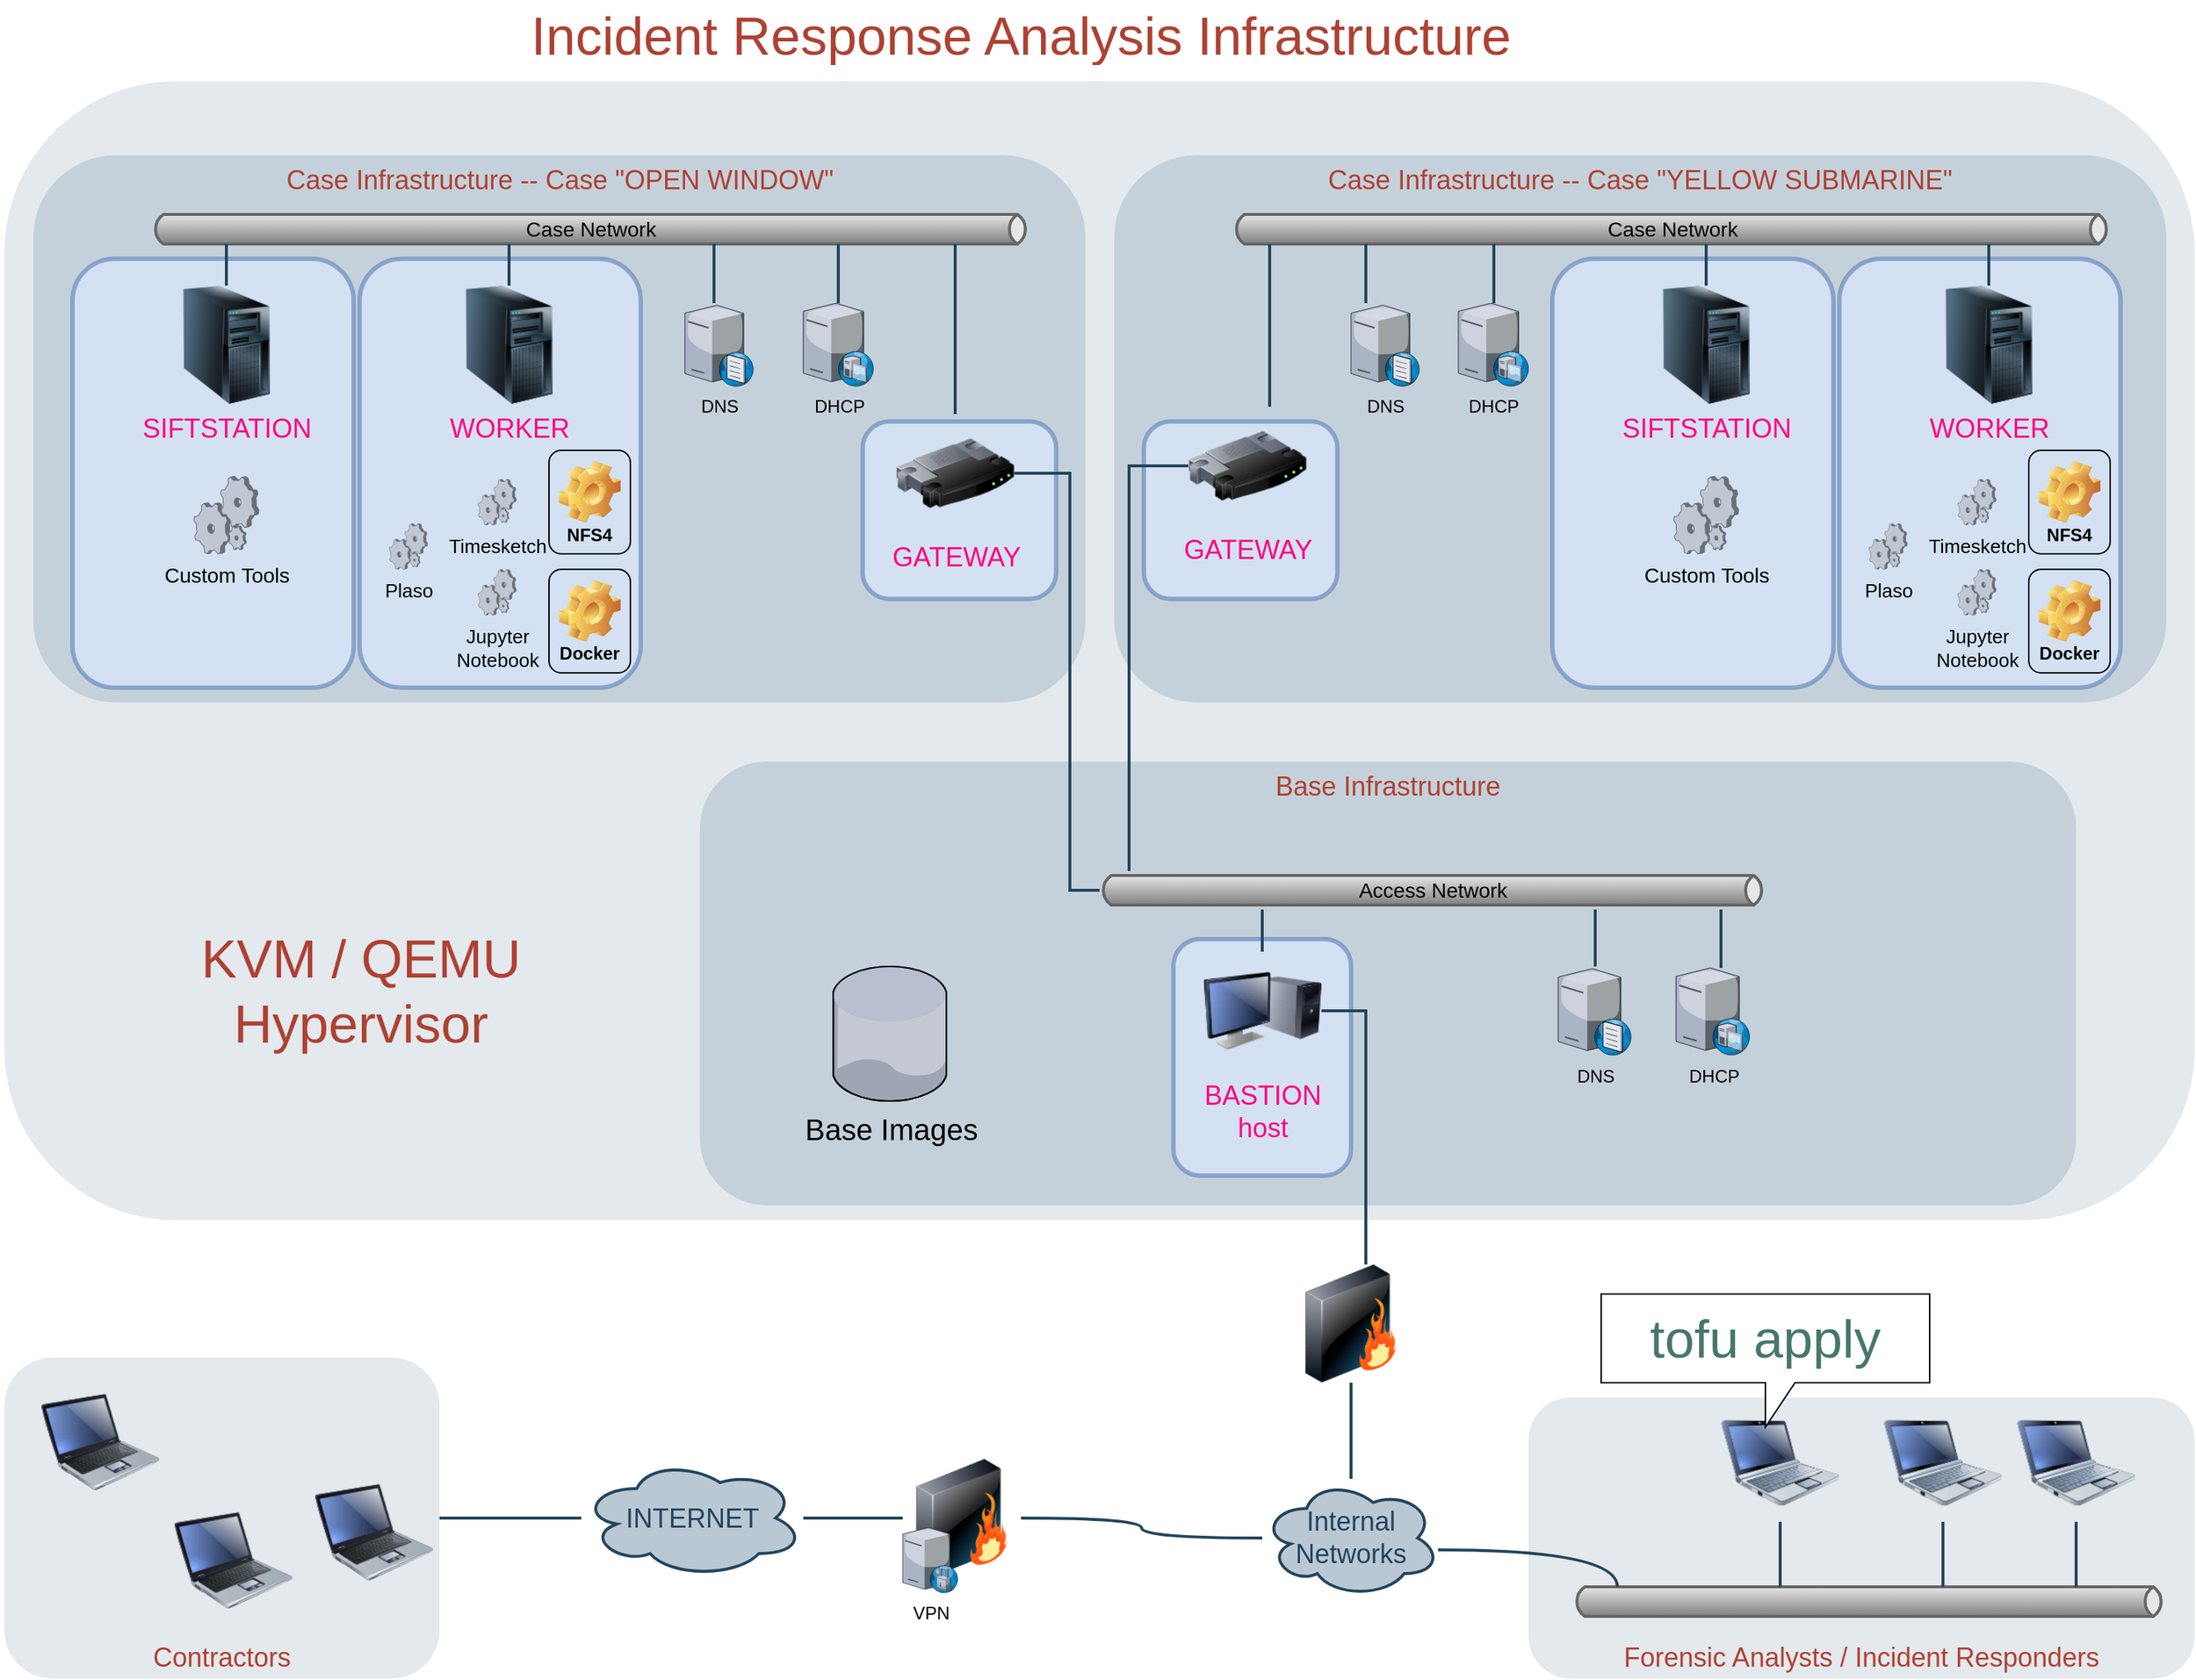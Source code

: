 <mxfile version="26.0.16">
  <diagram id="a45cf8ec-cd66-6f27-3ac3-be6e809c9e4a" name="Page-1">
    <mxGraphModel dx="1770" dy="1260" grid="1" gridSize="10" guides="1" tooltips="1" connect="1" arrows="1" fold="1" page="1" pageScale="1" pageWidth="827" pageHeight="1169" background="none" math="0" shadow="0">
      <root>
        <mxCell id="0" />
        <mxCell id="1" parent="0" />
        <mxCell id="3" value="" style="rounded=1;whiteSpace=wrap;html=1;shadow=0;strokeColor=none;fillColor=#BAC8D3;gradientColor=none;fontSize=18;fontColor=#F08705;opacity=40;fontStyle=0;strokeWidth=3;" parent="1" vertex="1">
          <mxGeometry x="140" y="70" width="1480" height="770" as="geometry" />
        </mxCell>
        <mxCell id="dxTjXZNteF9Sgg0pbTyW-182" value="&lt;span style=&quot;line-height: 17.182px&quot;&gt;Base Infrastructure&lt;/span&gt;" style="rounded=1;whiteSpace=wrap;html=1;shadow=0;strokeColor=none;fillColor=#BAC8D3;gradientColor=none;fontSize=18;fontColor=#AE4132;verticalAlign=top;opacity=70;fontStyle=0;strokeWidth=3;" vertex="1" parent="1">
          <mxGeometry x="610" y="530" width="930" height="300" as="geometry" />
        </mxCell>
        <mxCell id="9" value="&lt;span style=&quot;line-height: 17.182px&quot;&gt;Case Infrastructure -- Case &quot;YELLOW SUBMARINE&quot;&lt;/span&gt;" style="rounded=1;whiteSpace=wrap;html=1;shadow=0;strokeColor=none;fillColor=#BAC8D3;gradientColor=none;fontSize=18;fontColor=#AE4132;verticalAlign=top;opacity=70;fontStyle=0;strokeWidth=3;" parent="1" vertex="1">
          <mxGeometry x="890" y="120" width="711" height="370" as="geometry" />
        </mxCell>
        <mxCell id="12" value="Forensic Analysts / Incident Responders" style="rounded=1;whiteSpace=wrap;html=1;shadow=0;strokeColor=none;fillColor=#BAC8D3;gradientColor=none;fontSize=18;fontColor=#AE4132;verticalAlign=bottom;fontStyle=0;opacity=40;strokeWidth=3;" parent="1" vertex="1">
          <mxGeometry x="1170" y="960" width="450" height="190" as="geometry" />
        </mxCell>
        <mxCell id="13" value="Contractors" style="rounded=1;whiteSpace=wrap;html=1;shadow=0;strokeColor=none;fillColor=#BAC8D3;gradientColor=none;fontSize=18;fontColor=#AE4132;verticalAlign=bottom;fontStyle=0;opacity=40;strokeWidth=3;" parent="1" vertex="1">
          <mxGeometry x="140" y="933" width="294" height="217" as="geometry" />
        </mxCell>
        <mxCell id="19" value="Internal&lt;br&gt;Networks" style="ellipse;shape=cloud;whiteSpace=wrap;html=1;shadow=0;strokeColor=#23445D;fillColor=#BAC8D3;gradientColor=none;fontSize=18;fontColor=#23445D;gradientDirection=north;fontStyle=0;strokeWidth=2;" parent="1" vertex="1">
          <mxGeometry x="990" y="1015" width="120" height="80" as="geometry" />
        </mxCell>
        <mxCell id="47" value="Case Network" style="strokeWidth=2;strokeColor=#666666;dashed=0;align=center;html=1;fontSize=14;shape=mxgraph.eip.messageChannel;shadow=0;fillColor=#FFFFFF;gradientColor=none;fontColor=#000000;fontStyle=0" parent="1" vertex="1">
          <mxGeometry x="970" y="160" width="593" height="20" as="geometry" />
        </mxCell>
        <mxCell id="48" value="&lt;font&gt;Access Network&lt;/font&gt;" style="strokeWidth=2;strokeColor=#666666;dashed=0;align=center;html=1;fontSize=14;shape=mxgraph.eip.messageChannel;shadow=0;fillColor=#FFFFFF;gradientColor=none;fontColor=#000000;fontStyle=0" parent="1" vertex="1">
          <mxGeometry x="880" y="604" width="450" height="26" as="geometry" />
        </mxCell>
        <mxCell id="67" value="" style="image;html=1;image=img/lib/clip_art/computers/Netbook_128x128.png;shadow=0;strokeColor=#000000;fillColor=#FFFFFF;gradientColor=none;fontSize=18;fontColor=#F08705;fontStyle=0" parent="1" vertex="1">
          <mxGeometry x="1500" y="964" width="80" height="80" as="geometry" />
        </mxCell>
        <mxCell id="68" value="" style="image;html=1;image=img/lib/clip_art/computers/Netbook_128x128.png;shadow=0;strokeColor=#000000;fillColor=#FFFFFF;gradientColor=none;fontSize=18;fontColor=#F08705;fontStyle=0" parent="1" vertex="1">
          <mxGeometry x="1410" y="964" width="80" height="80" as="geometry" />
        </mxCell>
        <mxCell id="69" value="" style="image;html=1;image=img/lib/clip_art/computers/Netbook_128x128.png;shadow=0;strokeColor=#000000;fillColor=#FFFFFF;gradientColor=none;fontSize=18;fontColor=#F08705;fontStyle=0" parent="1" vertex="1">
          <mxGeometry x="1300" y="964" width="80" height="80" as="geometry" />
        </mxCell>
        <mxCell id="70" value="" style="strokeWidth=2;strokeColor=#666666;dashed=0;align=center;html=1;fontSize=8;shape=mxgraph.eip.messageChannel;shadow=0;fillColor=#FFFFFF;gradientColor=none;fontColor=#F08705;fontStyle=0" parent="1" vertex="1">
          <mxGeometry x="1200" y="1088" width="400" height="20" as="geometry" />
        </mxCell>
        <mxCell id="82" value="" style="image;html=1;image=img/lib/clip_art/networking/Firewall_128x128.png;shadow=0;strokeColor=#000000;fillColor=#FFFFFF;gradientColor=none;fontSize=18;fontColor=#F08705;fontStyle=0" parent="1" vertex="1">
          <mxGeometry x="1010" y="870" width="80" height="80" as="geometry" />
        </mxCell>
        <mxCell id="104" value="" style="edgeStyle=elbowEdgeStyle;strokeWidth=2;rounded=0;endArrow=none;startArrow=none;startSize=10;endSize=10;dashed=0;html=1;strokeColor=#23445D;fontSize=18;fontColor=#F08705;startFill=0;endFill=0;fontStyle=0" parent="1" source="84" target="47" edge="1">
          <mxGeometry relative="1" as="geometry">
            <mxPoint x="1191" y="310.5" as="sourcePoint" />
            <mxPoint x="1016" y="595.5" as="targetPoint" />
          </mxGeometry>
        </mxCell>
        <mxCell id="110" style="edgeStyle=none;rounded=0;html=1;startArrow=none;startFill=0;endArrow=none;endFill=0;fontSize=18;fontColor=#F08705;strokeColor=#23445D;strokeWidth=2;fontStyle=0" parent="1" source="82" target="19" edge="1">
          <mxGeometry relative="1" as="geometry" />
        </mxCell>
        <mxCell id="111" value="" style="image;html=1;image=img/lib/clip_art/computers/Laptop_128x128.png;shadow=0;strokeColor=#000000;fillColor=#FFFFFF;gradientColor=none;fontSize=18;fontColor=#F08705;fontStyle=0" parent="1" vertex="1">
          <mxGeometry x="165" y="950" width="80" height="80" as="geometry" />
        </mxCell>
        <mxCell id="113" value="" style="image;html=1;image=img/lib/clip_art/computers/Laptop_128x128.png;shadow=0;strokeColor=#000000;fillColor=#FFFFFF;gradientColor=none;fontSize=18;fontColor=#F08705;fontStyle=0" parent="1" vertex="1">
          <mxGeometry x="255" y="1030" width="80" height="80" as="geometry" />
        </mxCell>
        <mxCell id="114" value="" style="image;html=1;image=img/lib/clip_art/computers/Laptop_128x128.png;shadow=0;strokeColor=#000000;fillColor=#FFFFFF;gradientColor=none;fontSize=18;fontColor=#F08705;fontStyle=0" parent="1" vertex="1">
          <mxGeometry x="350" y="1011" width="80" height="80" as="geometry" />
        </mxCell>
        <mxCell id="134" value="" style="edgeStyle=elbowEdgeStyle;strokeWidth=2;rounded=0;endArrow=none;startArrow=none;startSize=10;endSize=10;dashed=0;html=1;strokeColor=#23445D;fontSize=18;fontColor=#F08705;startFill=0;endFill=0;fontStyle=0" parent="1" source="67" target="70" edge="1">
          <mxGeometry relative="1" as="geometry">
            <mxPoint x="975.476" y="655" as="sourcePoint" />
            <mxPoint x="975.476" y="684.762" as="targetPoint" />
          </mxGeometry>
        </mxCell>
        <mxCell id="135" value="" style="edgeStyle=elbowEdgeStyle;strokeWidth=2;rounded=0;endArrow=none;startArrow=none;startSize=10;endSize=10;dashed=0;html=1;strokeColor=#23445D;fontSize=18;fontColor=#F08705;startFill=0;endFill=0;fontStyle=0" parent="1" source="68" target="70" edge="1">
          <mxGeometry relative="1" as="geometry">
            <mxPoint x="1159.587" y="1053.967" as="sourcePoint" />
            <mxPoint x="1159.587" y="1097.769" as="targetPoint" />
          </mxGeometry>
        </mxCell>
        <mxCell id="136" value="" style="edgeStyle=elbowEdgeStyle;strokeWidth=2;rounded=0;endArrow=none;startArrow=none;startSize=10;endSize=10;dashed=0;html=1;strokeColor=#23445D;fontSize=18;fontColor=#F08705;startFill=0;endFill=0;fontStyle=0" parent="1" source="69" target="70" edge="1">
          <mxGeometry relative="1" as="geometry">
            <mxPoint x="1169.587" y="1063.967" as="sourcePoint" />
            <mxPoint x="1169.587" y="1107.769" as="targetPoint" />
          </mxGeometry>
        </mxCell>
        <mxCell id="167" value="KVM / QEMU&lt;br&gt;Hypervisor" style="text;html=1;strokeColor=none;fillColor=none;align=center;verticalAlign=middle;whiteSpace=wrap;overflow=hidden;shadow=0;fontSize=36;fontColor=#AE4132;fontStyle=0" parent="1" vertex="1">
          <mxGeometry x="186" y="630" width="390" height="110" as="geometry" />
        </mxCell>
        <mxCell id="168" value="Incident Response Analysis Infrastructure" style="text;html=1;strokeColor=none;fillColor=none;align=center;verticalAlign=middle;whiteSpace=wrap;overflow=hidden;shadow=0;fontSize=36;fontColor=#AE4132;fontStyle=0" parent="1" vertex="1">
          <mxGeometry x="137" y="15" width="1380" height="45" as="geometry" />
        </mxCell>
        <mxCell id="dxTjXZNteF9Sgg0pbTyW-174" style="edgeStyle=orthogonalEdgeStyle;rounded=0;html=1;startArrow=none;startFill=0;endArrow=none;endFill=0;fontSize=18;fontColor=#F08705;strokeColor=#23445D;strokeWidth=2;curved=1;fontStyle=0;entryX=0;entryY=0;entryDx=30;entryDy=0;entryPerimeter=0;" edge="1" parent="1" source="19" target="70">
          <mxGeometry relative="1" as="geometry">
            <Array as="points">
              <mxPoint x="1230" y="1063" />
            </Array>
            <mxPoint x="1020" y="1048.5" as="sourcePoint" />
            <mxPoint x="1180" y="1047.5" as="targetPoint" />
          </mxGeometry>
        </mxCell>
        <mxCell id="dxTjXZNteF9Sgg0pbTyW-175" value="DNS" style="verticalLabelPosition=bottom;sketch=0;aspect=fixed;html=1;verticalAlign=top;strokeColor=none;align=center;outlineConnect=0;shape=mxgraph.citrix.dns_server;" vertex="1" parent="1">
          <mxGeometry x="1190" y="668.5" width="49.62" height="60" as="geometry" />
        </mxCell>
        <mxCell id="dxTjXZNteF9Sgg0pbTyW-176" value="DHCP" style="verticalLabelPosition=bottom;sketch=0;aspect=fixed;html=1;verticalAlign=top;strokeColor=none;align=center;outlineConnect=0;shape=mxgraph.citrix.dhcp_server;" vertex="1" parent="1">
          <mxGeometry x="1269.62" y="669.5" width="49.82" height="59" as="geometry" />
        </mxCell>
        <mxCell id="dxTjXZNteF9Sgg0pbTyW-179" value="" style="edgeStyle=elbowEdgeStyle;strokeWidth=2;rounded=0;endArrow=none;startArrow=none;startSize=10;endSize=10;dashed=0;html=1;strokeColor=#23445D;fontSize=18;fontColor=#F08705;startFill=0;endFill=0;fontStyle=0;entryX=0;entryY=1;entryDx=420;entryDy=0;entryPerimeter=0;" edge="1" parent="1" source="dxTjXZNteF9Sgg0pbTyW-176" target="48">
          <mxGeometry relative="1" as="geometry">
            <mxPoint x="965" y="640" as="sourcePoint" />
            <mxPoint x="965" y="680" as="targetPoint" />
          </mxGeometry>
        </mxCell>
        <mxCell id="dxTjXZNteF9Sgg0pbTyW-181" value="" style="edgeStyle=elbowEdgeStyle;strokeWidth=2;rounded=0;endArrow=none;startArrow=none;startSize=10;endSize=10;dashed=0;html=1;strokeColor=#23445D;fontSize=18;fontColor=#F08705;startFill=0;endFill=0;fontStyle=0" edge="1" parent="1" source="dxTjXZNteF9Sgg0pbTyW-175" target="48">
          <mxGeometry relative="1" as="geometry">
            <mxPoint x="1101" y="594" as="sourcePoint" />
            <mxPoint x="1101" y="634" as="targetPoint" />
          </mxGeometry>
        </mxCell>
        <mxCell id="dxTjXZNteF9Sgg0pbTyW-187" value="DNS" style="verticalLabelPosition=bottom;sketch=0;aspect=fixed;html=1;verticalAlign=top;strokeColor=none;align=center;outlineConnect=0;shape=mxgraph.citrix.dns_server;" vertex="1" parent="1">
          <mxGeometry x="1050" y="220" width="46.52" height="56.25" as="geometry" />
        </mxCell>
        <mxCell id="dxTjXZNteF9Sgg0pbTyW-188" value="DHCP" style="verticalLabelPosition=bottom;sketch=0;aspect=fixed;html=1;verticalAlign=top;strokeColor=none;align=center;outlineConnect=0;shape=mxgraph.citrix.dhcp_server;" vertex="1" parent="1">
          <mxGeometry x="1122.5" y="220" width="47.5" height="56.25" as="geometry" />
        </mxCell>
        <mxCell id="dxTjXZNteF9Sgg0pbTyW-189" value="" style="edgeStyle=elbowEdgeStyle;strokeWidth=2;rounded=0;endArrow=none;startArrow=none;startSize=10;endSize=10;dashed=0;html=1;strokeColor=#23445D;fontSize=18;fontColor=#F08705;startFill=0;endFill=0;fontStyle=0;entryX=0;entryY=1;entryDx=90;entryDy=0;entryPerimeter=0;" edge="1" parent="1" source="dxTjXZNteF9Sgg0pbTyW-187" target="47">
          <mxGeometry relative="1" as="geometry">
            <mxPoint x="1301" y="230" as="sourcePoint" />
            <mxPoint x="1301" y="190" as="targetPoint" />
          </mxGeometry>
        </mxCell>
        <mxCell id="dxTjXZNteF9Sgg0pbTyW-190" value="" style="edgeStyle=elbowEdgeStyle;strokeWidth=2;rounded=0;endArrow=none;startArrow=none;startSize=10;endSize=10;dashed=0;html=1;strokeColor=#23445D;fontSize=18;fontColor=#F08705;startFill=0;endFill=0;fontStyle=0;" edge="1" parent="1" source="dxTjXZNteF9Sgg0pbTyW-188" target="47">
          <mxGeometry relative="1" as="geometry">
            <mxPoint x="1070" y="230" as="sourcePoint" />
            <mxPoint x="1146" y="180" as="targetPoint" />
          </mxGeometry>
        </mxCell>
        <mxCell id="dxTjXZNteF9Sgg0pbTyW-191" value="Base Images" style="verticalLabelPosition=bottom;sketch=0;aspect=fixed;html=1;verticalAlign=top;strokeColor=none;align=center;outlineConnect=0;shape=mxgraph.citrix.database;fontSize=20;" vertex="1" parent="1">
          <mxGeometry x="700" y="668.5" width="77.35" height="91" as="geometry" />
        </mxCell>
        <mxCell id="dxTjXZNteF9Sgg0pbTyW-205" value="&lt;span style=&quot;line-height: 17.182px&quot;&gt;Case Infrastructure -- Case &quot;OPEN WINDOW&quot;&lt;/span&gt;" style="rounded=1;whiteSpace=wrap;html=1;shadow=0;strokeColor=none;fillColor=#BAC8D3;gradientColor=none;fontSize=18;fontColor=#AE4132;verticalAlign=top;opacity=70;fontStyle=0;strokeWidth=3;" vertex="1" parent="1">
          <mxGeometry x="159.5" y="120" width="711" height="370" as="geometry" />
        </mxCell>
        <mxCell id="dxTjXZNteF9Sgg0pbTyW-208" value="Case Network" style="strokeWidth=2;strokeColor=#666666;dashed=0;align=center;html=1;fontSize=14;shape=mxgraph.eip.messageChannel;shadow=0;fillColor=#FFFFFF;gradientColor=none;fontColor=#000000;fontStyle=0" vertex="1" parent="1">
          <mxGeometry x="239.5" y="160" width="593" height="20" as="geometry" />
        </mxCell>
        <mxCell id="dxTjXZNteF9Sgg0pbTyW-210" value="" style="edgeStyle=elbowEdgeStyle;strokeWidth=2;rounded=0;endArrow=none;startArrow=none;startSize=10;endSize=10;dashed=0;html=1;strokeColor=#23445D;fontSize=18;fontColor=#F08705;startFill=0;endFill=0;fontStyle=0" edge="1" parent="1" source="dxTjXZNteF9Sgg0pbTyW-209" target="dxTjXZNteF9Sgg0pbTyW-208">
          <mxGeometry relative="1" as="geometry">
            <mxPoint x="460.5" y="310.5" as="sourcePoint" />
            <mxPoint x="285.5" y="595.5" as="targetPoint" />
          </mxGeometry>
        </mxCell>
        <mxCell id="dxTjXZNteF9Sgg0pbTyW-215" value="DNS" style="verticalLabelPosition=bottom;sketch=0;aspect=fixed;html=1;verticalAlign=top;strokeColor=none;align=center;outlineConnect=0;shape=mxgraph.citrix.dns_server;" vertex="1" parent="1">
          <mxGeometry x="599.85" y="220" width="46.52" height="56.25" as="geometry" />
        </mxCell>
        <mxCell id="dxTjXZNteF9Sgg0pbTyW-216" value="DHCP" style="verticalLabelPosition=bottom;sketch=0;aspect=fixed;html=1;verticalAlign=top;strokeColor=none;align=center;outlineConnect=0;shape=mxgraph.citrix.dhcp_server;" vertex="1" parent="1">
          <mxGeometry x="679.85" y="220" width="47.5" height="56.25" as="geometry" />
        </mxCell>
        <mxCell id="dxTjXZNteF9Sgg0pbTyW-217" value="" style="edgeStyle=elbowEdgeStyle;strokeWidth=2;rounded=0;endArrow=none;startArrow=none;startSize=10;endSize=10;dashed=0;html=1;strokeColor=#23445D;fontSize=18;fontColor=#F08705;startFill=0;endFill=0;fontStyle=0;entryX=0;entryY=1;entryDx=380;entryDy=0;entryPerimeter=0;" edge="1" parent="1" source="dxTjXZNteF9Sgg0pbTyW-215" target="dxTjXZNteF9Sgg0pbTyW-208">
          <mxGeometry relative="1" as="geometry">
            <mxPoint x="570.5" y="230" as="sourcePoint" />
            <mxPoint x="570.5" y="190" as="targetPoint" />
          </mxGeometry>
        </mxCell>
        <mxCell id="dxTjXZNteF9Sgg0pbTyW-218" value="" style="edgeStyle=elbowEdgeStyle;strokeWidth=2;rounded=0;endArrow=none;startArrow=none;startSize=10;endSize=10;dashed=0;html=1;strokeColor=#23445D;fontSize=18;fontColor=#F08705;startFill=0;endFill=0;fontStyle=0;" edge="1" parent="1" source="dxTjXZNteF9Sgg0pbTyW-216" target="dxTjXZNteF9Sgg0pbTyW-208">
          <mxGeometry relative="1" as="geometry">
            <mxPoint x="339.5" y="230" as="sourcePoint" />
            <mxPoint x="339.5" y="190" as="targetPoint" />
          </mxGeometry>
        </mxCell>
        <mxCell id="dxTjXZNteF9Sgg0pbTyW-226" value="tofu apply" style="shape=callout;whiteSpace=wrap;html=1;perimeter=calloutPerimeter;fontColor=#47766D;fontSize=36;" vertex="1" parent="1">
          <mxGeometry x="1219" y="890" width="222" height="90" as="geometry" />
        </mxCell>
        <mxCell id="dxTjXZNteF9Sgg0pbTyW-230" value="INTERNET" style="ellipse;shape=cloud;whiteSpace=wrap;html=1;shadow=0;strokeColor=#23445D;fillColor=#BAC8D3;gradientColor=none;fontSize=18;fontColor=#23445D;gradientDirection=north;fontStyle=0;strokeWidth=2;" vertex="1" parent="1">
          <mxGeometry x="529.85" y="1001.5" width="150" height="80" as="geometry" />
        </mxCell>
        <mxCell id="dxTjXZNteF9Sgg0pbTyW-233" value="" style="edgeStyle=elbowEdgeStyle;strokeWidth=2;rounded=0;endArrow=none;startArrow=none;startSize=10;endSize=10;dashed=0;html=1;strokeColor=#23445D;fontSize=18;fontColor=#F08705;startFill=0;endFill=0;fontStyle=0;" edge="1" parent="1" source="dxTjXZNteF9Sgg0pbTyW-230" target="13">
          <mxGeometry relative="1" as="geometry">
            <mxPoint x="486" y="1029" as="sourcePoint" />
            <mxPoint x="486" y="1073" as="targetPoint" />
          </mxGeometry>
        </mxCell>
        <mxCell id="dxTjXZNteF9Sgg0pbTyW-234" value="" style="edgeStyle=elbowEdgeStyle;strokeWidth=2;rounded=0;endArrow=none;startArrow=none;startSize=10;endSize=10;dashed=0;html=1;strokeColor=#23445D;fontSize=18;fontColor=#F08705;startFill=0;endFill=0;fontStyle=0;" edge="1" parent="1" source="dxTjXZNteF9Sgg0pbTyW-230" target="dxTjXZNteF9Sgg0pbTyW-229">
          <mxGeometry relative="1" as="geometry">
            <mxPoint x="720" y="1037.5" as="sourcePoint" />
            <mxPoint x="720" y="1081.5" as="targetPoint" />
          </mxGeometry>
        </mxCell>
        <mxCell id="dxTjXZNteF9Sgg0pbTyW-241" value="" style="group" vertex="1" connectable="0" parent="1">
          <mxGeometry x="720" y="295" width="130.75" height="125" as="geometry" />
        </mxCell>
        <mxCell id="dxTjXZNteF9Sgg0pbTyW-238" value="" style="rounded=1;whiteSpace=wrap;html=1;shadow=0;strokeColor=#6c8ebf;fillColor=#dae8fc;fontSize=18;verticalAlign=top;opacity=70;fontStyle=0;strokeWidth=3;" vertex="1" parent="dxTjXZNteF9Sgg0pbTyW-241">
          <mxGeometry y="5" width="130.75" height="120" as="geometry" />
        </mxCell>
        <mxCell id="dxTjXZNteF9Sgg0pbTyW-209" value="GATEWAY" style="image;html=1;image=img/lib/clip_art/networking/Router_128x128.png;shadow=0;strokeColor=#000000;fillColor=#FFFFFF;gradientColor=none;fontSize=18;fontColor=#FF0080;fontStyle=0;labelBackgroundColor=none;" vertex="1" parent="dxTjXZNteF9Sgg0pbTyW-241">
          <mxGeometry x="22.5" width="80" height="80" as="geometry" />
        </mxCell>
        <mxCell id="dxTjXZNteF9Sgg0pbTyW-242" value="" style="group" vertex="1" connectable="0" parent="1">
          <mxGeometry x="910" y="290" width="130.75" height="130" as="geometry" />
        </mxCell>
        <mxCell id="dxTjXZNteF9Sgg0pbTyW-239" value="" style="rounded=1;whiteSpace=wrap;html=1;shadow=0;strokeColor=#6c8ebf;fillColor=#dae8fc;fontSize=18;verticalAlign=top;opacity=70;fontStyle=0;strokeWidth=3;" vertex="1" parent="dxTjXZNteF9Sgg0pbTyW-242">
          <mxGeometry y="10" width="130.75" height="120" as="geometry" />
        </mxCell>
        <mxCell id="84" value="GATEWAY" style="image;html=1;image=img/lib/clip_art/networking/Router_128x128.png;shadow=0;strokeColor=#000000;fillColor=#FFFFFF;gradientColor=none;fontSize=18;fontColor=#FF0080;fontStyle=0;labelBackgroundColor=none;" parent="dxTjXZNteF9Sgg0pbTyW-242" vertex="1">
          <mxGeometry x="30" width="80" height="80" as="geometry" />
        </mxCell>
        <mxCell id="99" value="" style="edgeStyle=elbowEdgeStyle;strokeWidth=2;rounded=0;endArrow=none;startArrow=none;startSize=10;endSize=10;dashed=0;html=1;strokeColor=#23445D;fontSize=18;fontColor=#F08705;startFill=0;endFill=0;fontStyle=0;" parent="1" source="84" target="48" edge="1">
          <mxGeometry relative="1" as="geometry">
            <mxPoint x="928.95" y="339" as="sourcePoint" />
            <mxPoint x="890.0" y="592.032" as="targetPoint" />
            <Array as="points">
              <mxPoint x="900" y="330" />
            </Array>
          </mxGeometry>
        </mxCell>
        <mxCell id="98" value="" style="edgeStyle=elbowEdgeStyle;strokeWidth=2;rounded=0;endArrow=none;startArrow=none;startSize=10;endSize=10;dashed=0;html=1;strokeColor=#23445D;fontSize=18;fontColor=#F08705;startFill=0;endFill=0;fontStyle=0;exitX=1;exitY=0.5;exitDx=0;exitDy=0;" parent="1" source="dxTjXZNteF9Sgg0pbTyW-209" target="48" edge="1">
          <mxGeometry relative="1" as="geometry">
            <mxPoint x="981" y="564" as="sourcePoint" />
            <mxPoint x="721" y="624" as="targetPoint" />
            <Array as="points">
              <mxPoint x="860" y="480" />
            </Array>
          </mxGeometry>
        </mxCell>
        <mxCell id="dxTjXZNteF9Sgg0pbTyW-243" value="" style="group" vertex="1" connectable="0" parent="1">
          <mxGeometry x="380" y="190" width="190" height="290" as="geometry" />
        </mxCell>
        <mxCell id="dxTjXZNteF9Sgg0pbTyW-206" value="" style="rounded=1;whiteSpace=wrap;html=1;shadow=0;strokeColor=#6c8ebf;fillColor=#dae8fc;fontSize=18;verticalAlign=top;opacity=70;fontStyle=0;strokeWidth=3;" vertex="1" parent="dxTjXZNteF9Sgg0pbTyW-243">
          <mxGeometry width="190" height="290" as="geometry" />
        </mxCell>
        <mxCell id="dxTjXZNteF9Sgg0pbTyW-207" value="WORKER" style="image;html=1;image=img/lib/clip_art/computers/Server_Tower_128x128.png;shadow=0;strokeColor=#000000;fillColor=#FFFFFF;gradientColor=none;fontSize=18;fontColor=#FF0080;fontStyle=0;labelBackgroundColor=none;" vertex="1" parent="dxTjXZNteF9Sgg0pbTyW-243">
          <mxGeometry x="61" y="18.13" width="80" height="80" as="geometry" />
        </mxCell>
        <mxCell id="dxTjXZNteF9Sgg0pbTyW-219" value="Timesketch" style="verticalLabelPosition=bottom;sketch=0;aspect=fixed;html=1;verticalAlign=top;strokeColor=none;align=center;outlineConnect=0;shape=mxgraph.citrix.process;fontSize=13;" vertex="1" parent="dxTjXZNteF9Sgg0pbTyW-243">
          <mxGeometry x="80" y="149" width="26" height="31" as="geometry" />
        </mxCell>
        <mxCell id="dxTjXZNteF9Sgg0pbTyW-220" value="Jupyter&lt;br&gt;Notebook" style="verticalLabelPosition=bottom;sketch=0;aspect=fixed;html=1;verticalAlign=top;strokeColor=none;align=center;outlineConnect=0;shape=mxgraph.citrix.process;fontSize=13;" vertex="1" parent="dxTjXZNteF9Sgg0pbTyW-243">
          <mxGeometry x="80" y="210" width="26" height="31" as="geometry" />
        </mxCell>
        <mxCell id="dxTjXZNteF9Sgg0pbTyW-221" value="Plaso" style="verticalLabelPosition=bottom;sketch=0;aspect=fixed;html=1;verticalAlign=top;strokeColor=none;align=center;outlineConnect=0;shape=mxgraph.citrix.process;fontSize=13;" vertex="1" parent="dxTjXZNteF9Sgg0pbTyW-243">
          <mxGeometry x="20" y="179" width="26" height="31" as="geometry" />
        </mxCell>
        <mxCell id="dxTjXZNteF9Sgg0pbTyW-222" value="NFS4" style="label;whiteSpace=wrap;html=1;align=center;verticalAlign=bottom;spacingLeft=0;spacingBottom=4;imageAlign=center;imageVerticalAlign=top;image=img/clipart/Gear_128x128.png;labelBackgroundColor=none;fillColor=none;" vertex="1" parent="dxTjXZNteF9Sgg0pbTyW-243">
          <mxGeometry x="128" y="129.5" width="55" height="70" as="geometry" />
        </mxCell>
        <mxCell id="dxTjXZNteF9Sgg0pbTyW-223" value="Docker" style="label;whiteSpace=wrap;html=1;align=center;verticalAlign=bottom;spacingLeft=0;spacingBottom=4;imageAlign=center;imageVerticalAlign=top;image=img/clipart/Gear_128x128.png;labelBackgroundColor=none;fillColor=none;" vertex="1" parent="dxTjXZNteF9Sgg0pbTyW-243">
          <mxGeometry x="128" y="210" width="55" height="70" as="geometry" />
        </mxCell>
        <mxCell id="dxTjXZNteF9Sgg0pbTyW-244" value="" style="group" vertex="1" connectable="0" parent="1">
          <mxGeometry x="186" y="190" width="190" height="290" as="geometry" />
        </mxCell>
        <mxCell id="dxTjXZNteF9Sgg0pbTyW-213" value="" style="rounded=1;whiteSpace=wrap;html=1;shadow=0;strokeColor=#6c8ebf;fillColor=#dae8fc;fontSize=18;verticalAlign=top;opacity=70;fontStyle=0;strokeWidth=3;" vertex="1" parent="dxTjXZNteF9Sgg0pbTyW-244">
          <mxGeometry width="190" height="290" as="geometry" />
        </mxCell>
        <mxCell id="dxTjXZNteF9Sgg0pbTyW-214" value="SIFTSTATION" style="image;html=1;image=img/lib/clip_art/computers/Server_Tower_128x128.png;shadow=0;strokeColor=#000000;fillColor=#FFFFFF;gradientColor=none;fontSize=18;fontColor=#FF0080;fontStyle=0;labelBackgroundColor=none;" vertex="1" parent="dxTjXZNteF9Sgg0pbTyW-244">
          <mxGeometry x="64" y="18.13" width="80" height="80" as="geometry" />
        </mxCell>
        <mxCell id="dxTjXZNteF9Sgg0pbTyW-224" value="Custom Tools" style="verticalLabelPosition=bottom;sketch=0;aspect=fixed;html=1;verticalAlign=top;strokeColor=none;align=center;outlineConnect=0;shape=mxgraph.citrix.process;fontSize=14;" vertex="1" parent="dxTjXZNteF9Sgg0pbTyW-244">
          <mxGeometry x="82" y="147.04" width="44" height="52.46" as="geometry" />
        </mxCell>
        <mxCell id="dxTjXZNteF9Sgg0pbTyW-245" value="" style="group" vertex="1" connectable="0" parent="1">
          <mxGeometry x="1186" y="190" width="190" height="290" as="geometry" />
        </mxCell>
        <mxCell id="dxTjXZNteF9Sgg0pbTyW-201" value="" style="rounded=1;whiteSpace=wrap;html=1;shadow=0;strokeColor=#6c8ebf;fillColor=#dae8fc;fontSize=18;verticalAlign=top;opacity=70;fontStyle=0;strokeWidth=3;" vertex="1" parent="dxTjXZNteF9Sgg0pbTyW-245">
          <mxGeometry width="190" height="290" as="geometry" />
        </mxCell>
        <mxCell id="dxTjXZNteF9Sgg0pbTyW-185" value="SIFTSTATION" style="image;html=1;image=img/lib/clip_art/computers/Server_Tower_128x128.png;shadow=0;strokeColor=#000000;fillColor=#FFFFFF;gradientColor=none;fontSize=18;fontColor=#FF0080;fontStyle=0;labelBackgroundColor=none;" vertex="1" parent="dxTjXZNteF9Sgg0pbTyW-245">
          <mxGeometry x="64" y="18.13" width="80" height="80" as="geometry" />
        </mxCell>
        <mxCell id="dxTjXZNteF9Sgg0pbTyW-202" value="Custom Tools" style="verticalLabelPosition=bottom;sketch=0;aspect=fixed;html=1;verticalAlign=top;strokeColor=none;align=center;outlineConnect=0;shape=mxgraph.citrix.process;fontSize=14;" vertex="1" parent="dxTjXZNteF9Sgg0pbTyW-245">
          <mxGeometry x="82" y="147.04" width="44" height="52.46" as="geometry" />
        </mxCell>
        <mxCell id="dxTjXZNteF9Sgg0pbTyW-246" value="" style="group" vertex="1" connectable="0" parent="1">
          <mxGeometry x="1380" y="190" width="190" height="290" as="geometry" />
        </mxCell>
        <mxCell id="dxTjXZNteF9Sgg0pbTyW-199" value="" style="rounded=1;whiteSpace=wrap;html=1;shadow=0;strokeColor=#6c8ebf;fillColor=#dae8fc;fontSize=18;verticalAlign=top;opacity=70;fontStyle=0;strokeWidth=3;" vertex="1" parent="dxTjXZNteF9Sgg0pbTyW-246">
          <mxGeometry width="190" height="290" as="geometry" />
        </mxCell>
        <mxCell id="44" value="WORKER" style="image;html=1;image=img/lib/clip_art/computers/Server_Tower_128x128.png;shadow=0;strokeColor=#000000;fillColor=#FFFFFF;gradientColor=none;fontSize=18;fontColor=#FF0080;fontStyle=0;labelBackgroundColor=none;" parent="dxTjXZNteF9Sgg0pbTyW-246" vertex="1">
          <mxGeometry x="61" y="18.13" width="80" height="80" as="geometry" />
        </mxCell>
        <mxCell id="dxTjXZNteF9Sgg0pbTyW-193" value="Timesketch" style="verticalLabelPosition=bottom;sketch=0;aspect=fixed;html=1;verticalAlign=top;strokeColor=none;align=center;outlineConnect=0;shape=mxgraph.citrix.process;fontSize=13;" vertex="1" parent="dxTjXZNteF9Sgg0pbTyW-246">
          <mxGeometry x="80" y="149" width="26" height="31" as="geometry" />
        </mxCell>
        <mxCell id="dxTjXZNteF9Sgg0pbTyW-195" value="Jupyter&lt;br&gt;Notebook" style="verticalLabelPosition=bottom;sketch=0;aspect=fixed;html=1;verticalAlign=top;strokeColor=none;align=center;outlineConnect=0;shape=mxgraph.citrix.process;fontSize=13;" vertex="1" parent="dxTjXZNteF9Sgg0pbTyW-246">
          <mxGeometry x="80" y="210" width="26" height="31" as="geometry" />
        </mxCell>
        <mxCell id="dxTjXZNteF9Sgg0pbTyW-196" value="Plaso" style="verticalLabelPosition=bottom;sketch=0;aspect=fixed;html=1;verticalAlign=top;strokeColor=none;align=center;outlineConnect=0;shape=mxgraph.citrix.process;fontSize=13;" vertex="1" parent="dxTjXZNteF9Sgg0pbTyW-246">
          <mxGeometry x="20" y="179" width="26" height="31" as="geometry" />
        </mxCell>
        <mxCell id="dxTjXZNteF9Sgg0pbTyW-197" value="NFS4" style="label;whiteSpace=wrap;html=1;align=center;verticalAlign=bottom;spacingLeft=0;spacingBottom=4;imageAlign=center;imageVerticalAlign=top;image=img/clipart/Gear_128x128.png;labelBackgroundColor=none;fillColor=none;" vertex="1" parent="dxTjXZNteF9Sgg0pbTyW-246">
          <mxGeometry x="128" y="129.5" width="55" height="70" as="geometry" />
        </mxCell>
        <mxCell id="dxTjXZNteF9Sgg0pbTyW-200" value="Docker" style="label;whiteSpace=wrap;html=1;align=center;verticalAlign=bottom;spacingLeft=0;spacingBottom=4;imageAlign=center;imageVerticalAlign=top;image=img/clipart/Gear_128x128.png;labelBackgroundColor=none;fillColor=none;" vertex="1" parent="dxTjXZNteF9Sgg0pbTyW-246">
          <mxGeometry x="128" y="210" width="55" height="70" as="geometry" />
        </mxCell>
        <mxCell id="dxTjXZNteF9Sgg0pbTyW-247" value="" style="group" vertex="1" connectable="0" parent="1">
          <mxGeometry x="930" y="650" width="120" height="160" as="geometry" />
        </mxCell>
        <mxCell id="dxTjXZNteF9Sgg0pbTyW-240" value="" style="rounded=1;whiteSpace=wrap;html=1;shadow=0;strokeColor=#6c8ebf;fillColor=#dae8fc;fontSize=18;verticalAlign=top;opacity=70;fontStyle=0;strokeWidth=3;" vertex="1" parent="dxTjXZNteF9Sgg0pbTyW-247">
          <mxGeometry width="120" height="160" as="geometry" />
        </mxCell>
        <mxCell id="54" value="&lt;font&gt;BASTION&lt;/font&gt;&lt;div&gt;&lt;font&gt;host&lt;/font&gt;&lt;/div&gt;" style="image;html=1;image=img/lib/clip_art/computers/Monitor_Tower_128x128.png;shadow=0;strokeColor=#000000;fillColor=#FFFFFF;gradientColor=none;fontSize=18;fontColor=#FF0080;fontStyle=0;labelBackgroundColor=none;" parent="dxTjXZNteF9Sgg0pbTyW-247" vertex="1">
          <mxGeometry x="20" y="8.5" width="80" height="80" as="geometry" />
        </mxCell>
        <mxCell id="dxTjXZNteF9Sgg0pbTyW-248" value="" style="group;fontSize=18;" vertex="1" connectable="0" parent="1">
          <mxGeometry x="747" y="1001.5" width="80" height="90.56" as="geometry" />
        </mxCell>
        <mxCell id="dxTjXZNteF9Sgg0pbTyW-229" value="" style="image;html=1;image=img/lib/clip_art/networking/Firewall_128x128.png;shadow=0;strokeColor=#000000;fillColor=#FFFFFF;gradientColor=none;fontSize=18;fontColor=#F08705;fontStyle=0" vertex="1" parent="dxTjXZNteF9Sgg0pbTyW-248">
          <mxGeometry width="80" height="80" as="geometry" />
        </mxCell>
        <mxCell id="dxTjXZNteF9Sgg0pbTyW-237" value="VPN" style="verticalLabelPosition=bottom;sketch=0;aspect=fixed;html=1;verticalAlign=top;strokeColor=none;align=center;outlineConnect=0;shape=mxgraph.citrix.proxy_server;" vertex="1" parent="dxTjXZNteF9Sgg0pbTyW-248">
          <mxGeometry y="46.44" width="37.5" height="44.12" as="geometry" />
        </mxCell>
        <mxCell id="dxTjXZNteF9Sgg0pbTyW-251" style="edgeStyle=orthogonalEdgeStyle;rounded=0;html=1;startArrow=none;startFill=0;endArrow=none;endFill=0;fontSize=18;fontColor=#F08705;strokeColor=#23445D;strokeWidth=2;curved=1;fontStyle=0;exitX=1;exitY=0.5;exitDx=0;exitDy=0;" edge="1" parent="1" source="dxTjXZNteF9Sgg0pbTyW-229" target="19">
          <mxGeometry relative="1" as="geometry">
            <Array as="points" />
            <mxPoint x="1111" y="1073" as="sourcePoint" />
            <mxPoint x="1240" y="1098" as="targetPoint" />
          </mxGeometry>
        </mxCell>
        <mxCell id="dxTjXZNteF9Sgg0pbTyW-211" value="" style="edgeStyle=elbowEdgeStyle;strokeWidth=2;rounded=0;endArrow=none;startArrow=none;startSize=10;endSize=10;dashed=0;html=1;strokeColor=#23445D;fontSize=18;fontColor=#F08705;startFill=0;endFill=0;fontStyle=0" edge="1" parent="1" source="dxTjXZNteF9Sgg0pbTyW-214" target="dxTjXZNteF9Sgg0pbTyW-208">
          <mxGeometry relative="1" as="geometry">
            <mxPoint x="550.5" y="310.5" as="sourcePoint" />
            <mxPoint x="470.5" y="350.5" as="targetPoint" />
          </mxGeometry>
        </mxCell>
        <mxCell id="dxTjXZNteF9Sgg0pbTyW-212" value="" style="edgeStyle=elbowEdgeStyle;strokeWidth=2;rounded=0;endArrow=none;startArrow=none;startSize=10;endSize=10;dashed=0;html=1;strokeColor=#23445D;fontSize=18;fontColor=#F08705;startFill=0;endFill=0;fontStyle=0" edge="1" parent="1" source="dxTjXZNteF9Sgg0pbTyW-207" target="dxTjXZNteF9Sgg0pbTyW-208">
          <mxGeometry relative="1" as="geometry">
            <mxPoint x="790.5" y="302.5" as="sourcePoint" />
            <mxPoint x="490.5" y="370.5" as="targetPoint" />
          </mxGeometry>
        </mxCell>
        <mxCell id="107" value="" style="edgeStyle=elbowEdgeStyle;strokeWidth=2;rounded=0;endArrow=none;startArrow=none;startSize=10;endSize=10;dashed=0;html=1;strokeColor=#23445D;fontSize=18;fontColor=#F08705;startFill=0;endFill=0;fontStyle=0" parent="1" source="44" target="47" edge="1">
          <mxGeometry relative="1" as="geometry">
            <mxPoint x="1521" y="302.5" as="sourcePoint" />
            <mxPoint x="1221" y="370.5" as="targetPoint" />
          </mxGeometry>
        </mxCell>
        <mxCell id="105" value="" style="edgeStyle=elbowEdgeStyle;strokeWidth=2;rounded=0;endArrow=none;startArrow=none;startSize=10;endSize=10;dashed=0;html=1;strokeColor=#23445D;fontSize=18;fontColor=#F08705;startFill=0;endFill=0;fontStyle=0" parent="1" source="dxTjXZNteF9Sgg0pbTyW-185" target="47" edge="1">
          <mxGeometry relative="1" as="geometry">
            <mxPoint x="1281" y="310.5" as="sourcePoint" />
            <mxPoint x="1201" y="350.5" as="targetPoint" />
          </mxGeometry>
        </mxCell>
        <mxCell id="103" value="" style="edgeStyle=elbowEdgeStyle;strokeWidth=2;rounded=0;endArrow=none;startArrow=none;startSize=10;endSize=10;dashed=0;html=1;strokeColor=#23445D;fontSize=18;fontColor=#F08705;startFill=0;endFill=0;fontStyle=0" parent="1" source="82" target="54" edge="1">
          <mxGeometry relative="1" as="geometry">
            <mxPoint x="775" y="604" as="sourcePoint" />
            <mxPoint x="1050" y="800" as="targetPoint" />
            <Array as="points">
              <mxPoint x="1060" y="804" />
            </Array>
          </mxGeometry>
        </mxCell>
        <mxCell id="121" value="" style="edgeStyle=elbowEdgeStyle;strokeWidth=2;rounded=0;endArrow=none;startArrow=none;startSize=10;endSize=10;dashed=0;html=1;strokeColor=#23445D;fontSize=18;fontColor=#F08705;startFill=0;endFill=0;fontStyle=0" parent="1" source="48" target="54" edge="1">
          <mxGeometry relative="1" as="geometry">
            <mxPoint x="871.476" y="634" as="sourcePoint" />
            <mxPoint x="871.476" y="699.476" as="targetPoint" />
          </mxGeometry>
        </mxCell>
      </root>
    </mxGraphModel>
  </diagram>
</mxfile>
